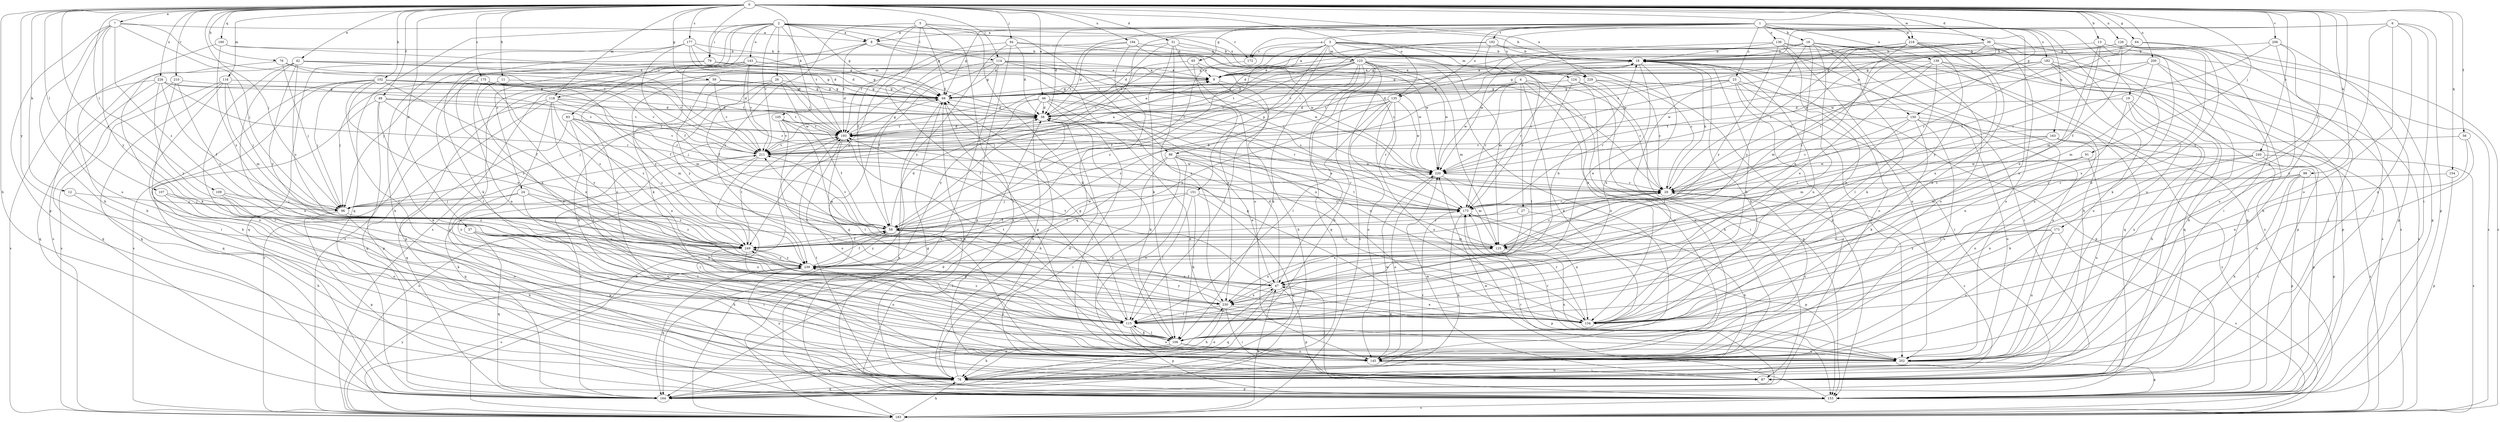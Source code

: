 strict digraph  {
0;
1;
2;
3;
4;
5;
6;
7;
8;
9;
11;
12;
13;
16;
18;
19;
23;
24;
26;
27;
28;
31;
36;
37;
38;
42;
46;
47;
49;
56;
58;
59;
64;
65;
68;
76;
78;
79;
83;
86;
87;
91;
94;
96;
98;
102;
105;
106;
107;
109;
114;
115;
116;
118;
123;
124;
125;
126;
134;
135;
136;
139;
143;
145;
150;
151;
153;
154;
160;
163;
164;
171;
172;
173;
175;
177;
182;
183;
192;
193;
194;
200;
202;
206;
210;
211;
218;
220;
226;
229;
230;
239;
240;
249;
0 -> 7  [label=a];
0 -> 11  [label=b];
0 -> 12  [label=b];
0 -> 13  [label=b];
0 -> 31  [label=d];
0 -> 36  [label=d];
0 -> 37  [label=d];
0 -> 42  [label=e];
0 -> 46  [label=e];
0 -> 49  [label=f];
0 -> 56  [label=f];
0 -> 59  [label=g];
0 -> 64  [label=g];
0 -> 76  [label=h];
0 -> 78  [label=h];
0 -> 79  [label=i];
0 -> 91  [label=j];
0 -> 94  [label=j];
0 -> 96  [label=j];
0 -> 98  [label=k];
0 -> 102  [label=k];
0 -> 105  [label=k];
0 -> 107  [label=l];
0 -> 109  [label=l];
0 -> 114  [label=l];
0 -> 116  [label=m];
0 -> 118  [label=m];
0 -> 126  [label=n];
0 -> 134  [label=n];
0 -> 135  [label=o];
0 -> 150  [label=p];
0 -> 154  [label=q];
0 -> 160  [label=q];
0 -> 171  [label=r];
0 -> 175  [label=s];
0 -> 177  [label=s];
0 -> 194  [label=u];
0 -> 200  [label=u];
0 -> 206  [label=v];
0 -> 210  [label=v];
0 -> 218  [label=w];
0 -> 226  [label=x];
0 -> 229  [label=x];
0 -> 239  [label=y];
0 -> 240  [label=z];
0 -> 249  [label=z];
1 -> 16  [label=b];
1 -> 19  [label=c];
1 -> 23  [label=c];
1 -> 38  [label=d];
1 -> 58  [label=f];
1 -> 65  [label=g];
1 -> 68  [label=g];
1 -> 134  [label=n];
1 -> 135  [label=o];
1 -> 136  [label=o];
1 -> 139  [label=o];
1 -> 163  [label=q];
1 -> 172  [label=r];
1 -> 182  [label=s];
1 -> 192  [label=t];
1 -> 202  [label=u];
1 -> 211  [label=v];
1 -> 218  [label=w];
1 -> 229  [label=x];
2 -> 8  [label=a];
2 -> 24  [label=c];
2 -> 26  [label=c];
2 -> 68  [label=g];
2 -> 79  [label=i];
2 -> 83  [label=i];
2 -> 86  [label=i];
2 -> 114  [label=l];
2 -> 143  [label=o];
2 -> 145  [label=o];
2 -> 164  [label=q];
2 -> 172  [label=r];
2 -> 193  [label=t];
2 -> 211  [label=v];
2 -> 229  [label=x];
3 -> 18  [label=b];
3 -> 86  [label=i];
3 -> 118  [label=m];
3 -> 123  [label=m];
3 -> 124  [label=m];
3 -> 125  [label=m];
3 -> 134  [label=n];
3 -> 150  [label=p];
3 -> 151  [label=p];
3 -> 153  [label=p];
3 -> 172  [label=r];
3 -> 193  [label=t];
3 -> 249  [label=z];
4 -> 27  [label=c];
4 -> 28  [label=c];
4 -> 68  [label=g];
4 -> 78  [label=h];
4 -> 96  [label=j];
4 -> 106  [label=k];
4 -> 145  [label=o];
4 -> 173  [label=r];
4 -> 220  [label=w];
5 -> 8  [label=a];
5 -> 18  [label=b];
5 -> 58  [label=f];
5 -> 68  [label=g];
5 -> 87  [label=i];
5 -> 106  [label=k];
5 -> 115  [label=l];
5 -> 239  [label=y];
6 -> 8  [label=a];
6 -> 68  [label=g];
6 -> 87  [label=i];
6 -> 134  [label=n];
6 -> 145  [label=o];
6 -> 153  [label=p];
6 -> 202  [label=u];
7 -> 8  [label=a];
7 -> 78  [label=h];
7 -> 96  [label=j];
7 -> 153  [label=p];
7 -> 202  [label=u];
7 -> 211  [label=v];
7 -> 239  [label=y];
7 -> 249  [label=z];
8 -> 18  [label=b];
8 -> 28  [label=c];
8 -> 106  [label=k];
8 -> 183  [label=s];
8 -> 193  [label=t];
8 -> 220  [label=w];
9 -> 68  [label=g];
9 -> 78  [label=h];
9 -> 115  [label=l];
11 -> 68  [label=g];
11 -> 134  [label=n];
11 -> 230  [label=x];
12 -> 78  [label=h];
12 -> 96  [label=j];
13 -> 18  [label=b];
13 -> 47  [label=e];
13 -> 106  [label=k];
13 -> 125  [label=m];
13 -> 183  [label=s];
16 -> 18  [label=b];
16 -> 47  [label=e];
16 -> 68  [label=g];
16 -> 106  [label=k];
16 -> 115  [label=l];
16 -> 145  [label=o];
16 -> 183  [label=s];
16 -> 202  [label=u];
16 -> 220  [label=w];
16 -> 239  [label=y];
18 -> 9  [label=a];
18 -> 47  [label=e];
18 -> 68  [label=g];
18 -> 87  [label=i];
18 -> 134  [label=n];
18 -> 145  [label=o];
18 -> 173  [label=r];
18 -> 230  [label=x];
19 -> 38  [label=d];
19 -> 78  [label=h];
19 -> 87  [label=i];
19 -> 134  [label=n];
19 -> 202  [label=u];
23 -> 38  [label=d];
23 -> 68  [label=g];
23 -> 87  [label=i];
23 -> 115  [label=l];
23 -> 153  [label=p];
23 -> 164  [label=q];
23 -> 202  [label=u];
24 -> 96  [label=j];
24 -> 134  [label=n];
24 -> 153  [label=p];
24 -> 202  [label=u];
24 -> 249  [label=z];
26 -> 58  [label=f];
26 -> 68  [label=g];
26 -> 145  [label=o];
26 -> 193  [label=t];
26 -> 220  [label=w];
26 -> 239  [label=y];
27 -> 58  [label=f];
27 -> 78  [label=h];
27 -> 230  [label=x];
28 -> 18  [label=b];
28 -> 173  [label=r];
31 -> 18  [label=b];
31 -> 28  [label=c];
31 -> 38  [label=d];
31 -> 106  [label=k];
31 -> 145  [label=o];
31 -> 193  [label=t];
31 -> 230  [label=x];
36 -> 9  [label=a];
36 -> 18  [label=b];
36 -> 68  [label=g];
36 -> 87  [label=i];
36 -> 115  [label=l];
36 -> 173  [label=r];
36 -> 220  [label=w];
37 -> 78  [label=h];
37 -> 87  [label=i];
37 -> 115  [label=l];
37 -> 164  [label=q];
37 -> 202  [label=u];
37 -> 230  [label=x];
37 -> 249  [label=z];
38 -> 9  [label=a];
38 -> 78  [label=h];
38 -> 106  [label=k];
38 -> 193  [label=t];
42 -> 9  [label=a];
42 -> 68  [label=g];
42 -> 87  [label=i];
42 -> 183  [label=s];
42 -> 202  [label=u];
42 -> 211  [label=v];
42 -> 239  [label=y];
42 -> 249  [label=z];
46 -> 28  [label=c];
46 -> 38  [label=d];
46 -> 78  [label=h];
46 -> 87  [label=i];
46 -> 96  [label=j];
46 -> 134  [label=n];
46 -> 173  [label=r];
46 -> 239  [label=y];
47 -> 18  [label=b];
47 -> 38  [label=d];
47 -> 87  [label=i];
47 -> 153  [label=p];
47 -> 164  [label=q];
47 -> 193  [label=t];
47 -> 230  [label=x];
49 -> 38  [label=d];
49 -> 106  [label=k];
49 -> 153  [label=p];
49 -> 164  [label=q];
49 -> 193  [label=t];
49 -> 249  [label=z];
56 -> 134  [label=n];
56 -> 145  [label=o];
56 -> 211  [label=v];
58 -> 18  [label=b];
58 -> 38  [label=d];
58 -> 125  [label=m];
58 -> 145  [label=o];
58 -> 211  [label=v];
58 -> 220  [label=w];
58 -> 239  [label=y];
58 -> 249  [label=z];
59 -> 38  [label=d];
59 -> 68  [label=g];
59 -> 125  [label=m];
59 -> 153  [label=p];
59 -> 211  [label=v];
64 -> 18  [label=b];
64 -> 68  [label=g];
64 -> 87  [label=i];
64 -> 153  [label=p];
64 -> 220  [label=w];
65 -> 9  [label=a];
65 -> 211  [label=v];
65 -> 220  [label=w];
65 -> 230  [label=x];
68 -> 38  [label=d];
68 -> 78  [label=h];
68 -> 96  [label=j];
68 -> 183  [label=s];
76 -> 9  [label=a];
76 -> 96  [label=j];
76 -> 106  [label=k];
76 -> 211  [label=v];
78 -> 28  [label=c];
78 -> 38  [label=d];
78 -> 153  [label=p];
78 -> 164  [label=q];
78 -> 173  [label=r];
78 -> 193  [label=t];
78 -> 239  [label=y];
79 -> 9  [label=a];
79 -> 68  [label=g];
79 -> 164  [label=q];
79 -> 230  [label=x];
83 -> 115  [label=l];
83 -> 164  [label=q];
83 -> 193  [label=t];
83 -> 211  [label=v];
83 -> 230  [label=x];
83 -> 249  [label=z];
86 -> 47  [label=e];
86 -> 87  [label=i];
86 -> 134  [label=n];
86 -> 145  [label=o];
86 -> 153  [label=p];
86 -> 173  [label=r];
86 -> 202  [label=u];
86 -> 220  [label=w];
87 -> 220  [label=w];
91 -> 125  [label=m];
91 -> 202  [label=u];
91 -> 220  [label=w];
94 -> 18  [label=b];
94 -> 38  [label=d];
94 -> 153  [label=p];
94 -> 220  [label=w];
94 -> 239  [label=y];
94 -> 249  [label=z];
96 -> 78  [label=h];
96 -> 153  [label=p];
96 -> 249  [label=z];
98 -> 28  [label=c];
98 -> 78  [label=h];
98 -> 87  [label=i];
98 -> 134  [label=n];
98 -> 153  [label=p];
102 -> 47  [label=e];
102 -> 58  [label=f];
102 -> 68  [label=g];
102 -> 78  [label=h];
102 -> 96  [label=j];
102 -> 115  [label=l];
102 -> 173  [label=r];
102 -> 183  [label=s];
102 -> 193  [label=t];
102 -> 211  [label=v];
105 -> 47  [label=e];
105 -> 58  [label=f];
105 -> 115  [label=l];
105 -> 173  [label=r];
105 -> 193  [label=t];
105 -> 211  [label=v];
106 -> 18  [label=b];
106 -> 78  [label=h];
106 -> 115  [label=l];
106 -> 145  [label=o];
106 -> 164  [label=q];
106 -> 202  [label=u];
107 -> 96  [label=j];
107 -> 106  [label=k];
107 -> 145  [label=o];
109 -> 96  [label=j];
109 -> 145  [label=o];
109 -> 249  [label=z];
114 -> 9  [label=a];
114 -> 28  [label=c];
114 -> 58  [label=f];
114 -> 68  [label=g];
114 -> 134  [label=n];
114 -> 164  [label=q];
114 -> 183  [label=s];
114 -> 220  [label=w];
115 -> 68  [label=g];
115 -> 106  [label=k];
115 -> 145  [label=o];
115 -> 153  [label=p];
115 -> 193  [label=t];
115 -> 249  [label=z];
116 -> 68  [label=g];
116 -> 87  [label=i];
116 -> 96  [label=j];
116 -> 125  [label=m];
116 -> 164  [label=q];
116 -> 183  [label=s];
118 -> 38  [label=d];
118 -> 125  [label=m];
118 -> 145  [label=o];
118 -> 164  [label=q];
118 -> 183  [label=s];
118 -> 193  [label=t];
118 -> 239  [label=y];
118 -> 249  [label=z];
123 -> 9  [label=a];
123 -> 28  [label=c];
123 -> 38  [label=d];
123 -> 47  [label=e];
123 -> 78  [label=h];
123 -> 106  [label=k];
123 -> 125  [label=m];
123 -> 145  [label=o];
123 -> 164  [label=q];
123 -> 183  [label=s];
123 -> 193  [label=t];
123 -> 211  [label=v];
123 -> 220  [label=w];
123 -> 249  [label=z];
124 -> 68  [label=g];
124 -> 87  [label=i];
124 -> 115  [label=l];
124 -> 145  [label=o];
124 -> 153  [label=p];
125 -> 28  [label=c];
125 -> 153  [label=p];
125 -> 193  [label=t];
125 -> 202  [label=u];
125 -> 230  [label=x];
126 -> 18  [label=b];
126 -> 58  [label=f];
126 -> 68  [label=g];
126 -> 87  [label=i];
126 -> 134  [label=n];
126 -> 173  [label=r];
126 -> 183  [label=s];
126 -> 230  [label=x];
134 -> 18  [label=b];
134 -> 47  [label=e];
134 -> 58  [label=f];
134 -> 68  [label=g];
134 -> 173  [label=r];
134 -> 211  [label=v];
135 -> 38  [label=d];
135 -> 115  [label=l];
135 -> 145  [label=o];
135 -> 173  [label=r];
135 -> 202  [label=u];
135 -> 220  [label=w];
135 -> 239  [label=y];
135 -> 249  [label=z];
136 -> 18  [label=b];
136 -> 78  [label=h];
136 -> 134  [label=n];
136 -> 183  [label=s];
136 -> 202  [label=u];
136 -> 211  [label=v];
136 -> 239  [label=y];
139 -> 9  [label=a];
139 -> 47  [label=e];
139 -> 115  [label=l];
139 -> 125  [label=m];
139 -> 153  [label=p];
139 -> 164  [label=q];
139 -> 183  [label=s];
143 -> 9  [label=a];
143 -> 38  [label=d];
143 -> 96  [label=j];
143 -> 153  [label=p];
143 -> 173  [label=r];
143 -> 183  [label=s];
143 -> 211  [label=v];
143 -> 239  [label=y];
145 -> 28  [label=c];
145 -> 68  [label=g];
145 -> 87  [label=i];
145 -> 220  [label=w];
150 -> 28  [label=c];
150 -> 106  [label=k];
150 -> 115  [label=l];
150 -> 145  [label=o];
150 -> 183  [label=s];
150 -> 193  [label=t];
150 -> 202  [label=u];
151 -> 96  [label=j];
151 -> 106  [label=k];
151 -> 115  [label=l];
151 -> 164  [label=q];
151 -> 173  [label=r];
151 -> 249  [label=z];
153 -> 68  [label=g];
153 -> 183  [label=s];
153 -> 220  [label=w];
154 -> 28  [label=c];
154 -> 153  [label=p];
160 -> 18  [label=b];
160 -> 38  [label=d];
160 -> 78  [label=h];
160 -> 249  [label=z];
163 -> 28  [label=c];
163 -> 125  [label=m];
163 -> 145  [label=o];
163 -> 153  [label=p];
163 -> 183  [label=s];
163 -> 211  [label=v];
164 -> 47  [label=e];
164 -> 173  [label=r];
164 -> 211  [label=v];
164 -> 230  [label=x];
171 -> 145  [label=o];
171 -> 183  [label=s];
171 -> 202  [label=u];
171 -> 239  [label=y];
171 -> 249  [label=z];
172 -> 58  [label=f];
173 -> 58  [label=f];
173 -> 78  [label=h];
173 -> 134  [label=n];
173 -> 153  [label=p];
175 -> 38  [label=d];
175 -> 58  [label=f];
175 -> 68  [label=g];
175 -> 96  [label=j];
175 -> 115  [label=l];
175 -> 134  [label=n];
175 -> 249  [label=z];
177 -> 18  [label=b];
177 -> 38  [label=d];
177 -> 58  [label=f];
177 -> 68  [label=g];
177 -> 78  [label=h];
177 -> 106  [label=k];
177 -> 193  [label=t];
182 -> 9  [label=a];
182 -> 28  [label=c];
182 -> 153  [label=p];
182 -> 164  [label=q];
182 -> 183  [label=s];
182 -> 202  [label=u];
182 -> 220  [label=w];
183 -> 38  [label=d];
183 -> 47  [label=e];
183 -> 78  [label=h];
183 -> 193  [label=t];
183 -> 239  [label=y];
192 -> 9  [label=a];
192 -> 18  [label=b];
192 -> 38  [label=d];
192 -> 153  [label=p];
192 -> 173  [label=r];
193 -> 38  [label=d];
193 -> 68  [label=g];
193 -> 115  [label=l];
193 -> 145  [label=o];
193 -> 211  [label=v];
194 -> 18  [label=b];
194 -> 28  [label=c];
194 -> 38  [label=d];
194 -> 164  [label=q];
194 -> 193  [label=t];
200 -> 9  [label=a];
200 -> 28  [label=c];
200 -> 68  [label=g];
200 -> 78  [label=h];
200 -> 87  [label=i];
200 -> 125  [label=m];
202 -> 38  [label=d];
202 -> 78  [label=h];
202 -> 153  [label=p];
202 -> 173  [label=r];
202 -> 239  [label=y];
206 -> 18  [label=b];
206 -> 78  [label=h];
206 -> 153  [label=p];
206 -> 173  [label=r];
206 -> 202  [label=u];
210 -> 68  [label=g];
210 -> 145  [label=o];
210 -> 164  [label=q];
210 -> 249  [label=z];
211 -> 9  [label=a];
211 -> 87  [label=i];
211 -> 164  [label=q];
211 -> 183  [label=s];
211 -> 220  [label=w];
218 -> 18  [label=b];
218 -> 28  [label=c];
218 -> 134  [label=n];
218 -> 145  [label=o];
218 -> 211  [label=v];
218 -> 220  [label=w];
218 -> 230  [label=x];
218 -> 239  [label=y];
218 -> 249  [label=z];
220 -> 28  [label=c];
220 -> 125  [label=m];
220 -> 145  [label=o];
226 -> 58  [label=f];
226 -> 68  [label=g];
226 -> 164  [label=q];
226 -> 173  [label=r];
226 -> 183  [label=s];
226 -> 211  [label=v];
226 -> 239  [label=y];
229 -> 28  [label=c];
229 -> 68  [label=g];
229 -> 173  [label=r];
229 -> 193  [label=t];
229 -> 202  [label=u];
230 -> 78  [label=h];
230 -> 87  [label=i];
230 -> 115  [label=l];
230 -> 134  [label=n];
230 -> 239  [label=y];
239 -> 47  [label=e];
239 -> 58  [label=f];
239 -> 164  [label=q];
239 -> 183  [label=s];
239 -> 249  [label=z];
240 -> 106  [label=k];
240 -> 115  [label=l];
240 -> 153  [label=p];
240 -> 183  [label=s];
240 -> 220  [label=w];
249 -> 28  [label=c];
249 -> 58  [label=f];
249 -> 115  [label=l];
249 -> 145  [label=o];
249 -> 193  [label=t];
249 -> 239  [label=y];
}

